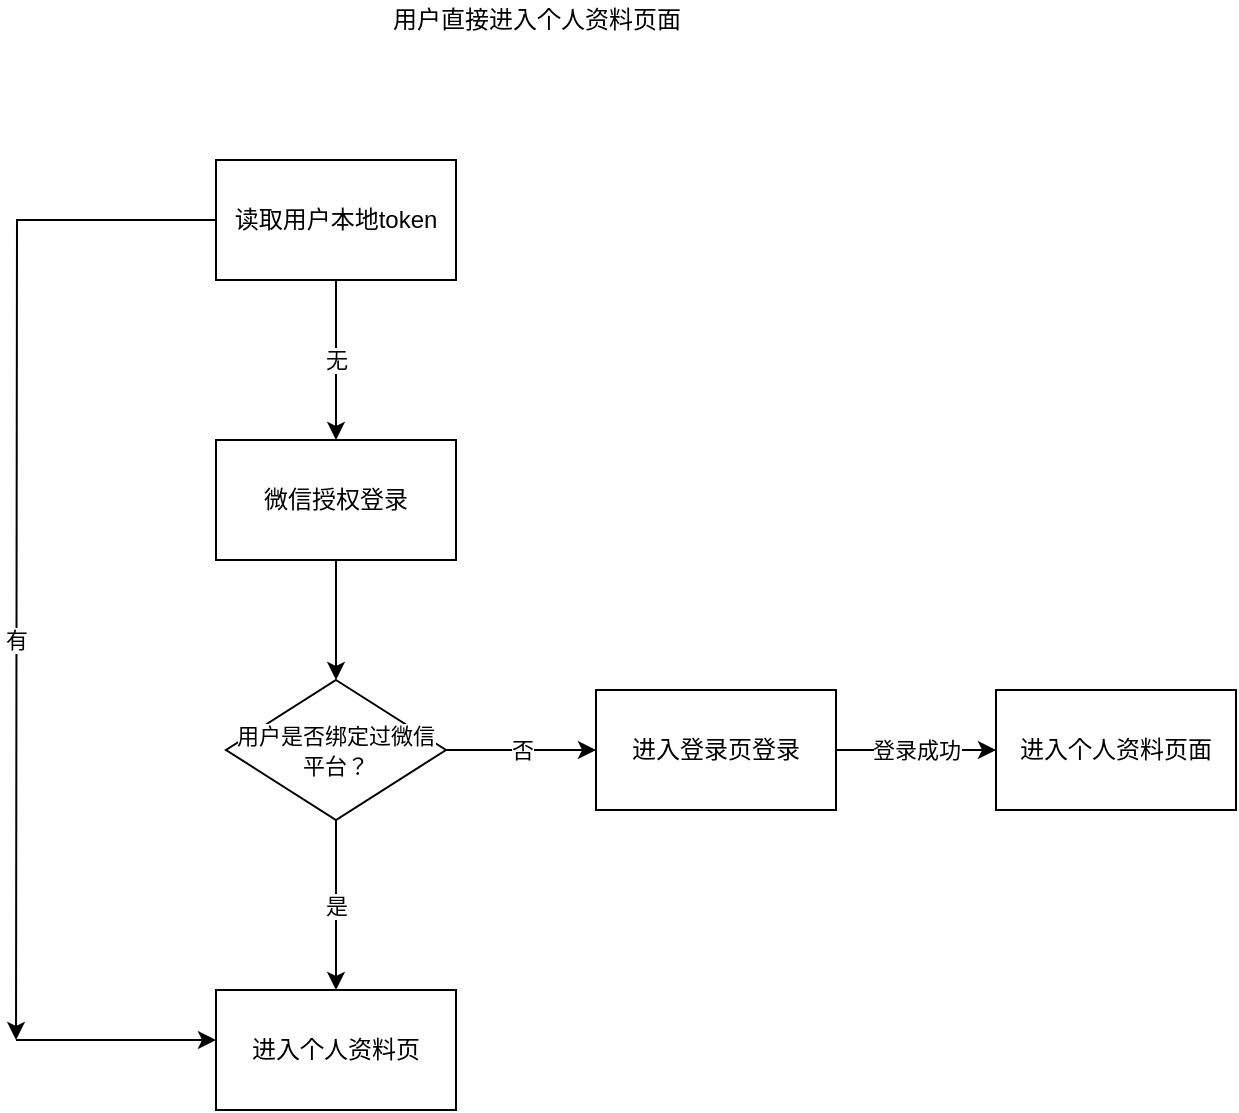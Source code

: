 <mxfile version="14.6.11" type="github"><diagram id="CGK6dP2NKaerPSv48ubt" name="Page-1"><mxGraphModel dx="1422" dy="794" grid="1" gridSize="10" guides="1" tooltips="1" connect="1" arrows="1" fold="1" page="1" pageScale="1" pageWidth="827" pageHeight="1169" math="0" shadow="0"><root><mxCell id="0"/><mxCell id="1" parent="0"/><mxCell id="i0rgtF_RT_bJAH0_wHCv-4" value="" style="edgeStyle=orthogonalEdgeStyle;rounded=0;orthogonalLoop=1;jettySize=auto;html=1;entryX=0.5;entryY=0;entryDx=0;entryDy=0;" parent="1" source="i0rgtF_RT_bJAH0_wHCv-1" target="i0rgtF_RT_bJAH0_wHCv-3" edge="1"><mxGeometry relative="1" as="geometry"/></mxCell><mxCell id="i0rgtF_RT_bJAH0_wHCv-1" value="微信授权登录" style="rounded=0;whiteSpace=wrap;html=1;" parent="1" vertex="1"><mxGeometry x="260" y="280" width="120" height="60" as="geometry"/></mxCell><mxCell id="fZd7jMqDWU0_LgG65QuV-3" value="是" style="edgeStyle=orthogonalEdgeStyle;rounded=0;orthogonalLoop=1;jettySize=auto;html=1;" edge="1" parent="1" source="i0rgtF_RT_bJAH0_wHCv-3" target="fZd7jMqDWU0_LgG65QuV-2"><mxGeometry relative="1" as="geometry"><Array as="points"><mxPoint x="320" y="510"/><mxPoint x="320" y="510"/></Array></mxGeometry></mxCell><mxCell id="fZd7jMqDWU0_LgG65QuV-6" value="否" style="edgeStyle=orthogonalEdgeStyle;rounded=0;orthogonalLoop=1;jettySize=auto;html=1;" edge="1" parent="1" source="i0rgtF_RT_bJAH0_wHCv-3" target="fZd7jMqDWU0_LgG65QuV-5"><mxGeometry relative="1" as="geometry"/></mxCell><mxCell id="i0rgtF_RT_bJAH0_wHCv-3" value="&lt;span style=&quot;font-size: 11px ; background-color: rgb(255 , 255 , 255)&quot;&gt;用户是否绑定过微信平台？&lt;/span&gt;" style="rhombus;whiteSpace=wrap;html=1;" parent="1" vertex="1"><mxGeometry x="265" y="400" width="110" height="70" as="geometry"/></mxCell><mxCell id="fZd7jMqDWU0_LgG65QuV-2" value="进入个人资料页" style="whiteSpace=wrap;html=1;" vertex="1" parent="1"><mxGeometry x="260" y="555" width="120" height="60" as="geometry"/></mxCell><mxCell id="fZd7jMqDWU0_LgG65QuV-10" value="登录成功" style="edgeStyle=orthogonalEdgeStyle;rounded=0;orthogonalLoop=1;jettySize=auto;html=1;" edge="1" parent="1" source="fZd7jMqDWU0_LgG65QuV-5" target="fZd7jMqDWU0_LgG65QuV-7"><mxGeometry relative="1" as="geometry"/></mxCell><mxCell id="fZd7jMqDWU0_LgG65QuV-5" value="进入登录页登录" style="whiteSpace=wrap;html=1;" vertex="1" parent="1"><mxGeometry x="450" y="405" width="120" height="60" as="geometry"/></mxCell><mxCell id="fZd7jMqDWU0_LgG65QuV-7" value="进入个人资料页面" style="whiteSpace=wrap;html=1;" vertex="1" parent="1"><mxGeometry x="650" y="405" width="120" height="60" as="geometry"/></mxCell><mxCell id="fZd7jMqDWU0_LgG65QuV-16" value="无" style="edgeStyle=orthogonalEdgeStyle;rounded=0;orthogonalLoop=1;jettySize=auto;html=1;entryX=0.5;entryY=0;entryDx=0;entryDy=0;" edge="1" parent="1" source="fZd7jMqDWU0_LgG65QuV-11" target="i0rgtF_RT_bJAH0_wHCv-1"><mxGeometry relative="1" as="geometry"/></mxCell><mxCell id="fZd7jMqDWU0_LgG65QuV-17" value="有" style="edgeStyle=orthogonalEdgeStyle;rounded=0;orthogonalLoop=1;jettySize=auto;html=1;" edge="1" parent="1" source="fZd7jMqDWU0_LgG65QuV-11"><mxGeometry x="0.216" relative="1" as="geometry"><mxPoint x="160" y="580" as="targetPoint"/><mxPoint as="offset"/></mxGeometry></mxCell><mxCell id="fZd7jMqDWU0_LgG65QuV-11" value="读取用户本地token" style="whiteSpace=wrap;html=1;rounded=0;" vertex="1" parent="1"><mxGeometry x="260" y="140" width="120" height="60" as="geometry"/></mxCell><mxCell id="fZd7jMqDWU0_LgG65QuV-21" value="" style="endArrow=classic;html=1;" edge="1" parent="1"><mxGeometry relative="1" as="geometry"><mxPoint x="160" y="580" as="sourcePoint"/><mxPoint x="260" y="580" as="targetPoint"/></mxGeometry></mxCell><mxCell id="fZd7jMqDWU0_LgG65QuV-23" value="用户直接进入个人资料页面" style="text;html=1;align=center;verticalAlign=middle;resizable=0;points=[];autosize=1;strokeColor=none;" vertex="1" parent="1"><mxGeometry x="340" y="60" width="160" height="20" as="geometry"/></mxCell></root></mxGraphModel></diagram></mxfile>